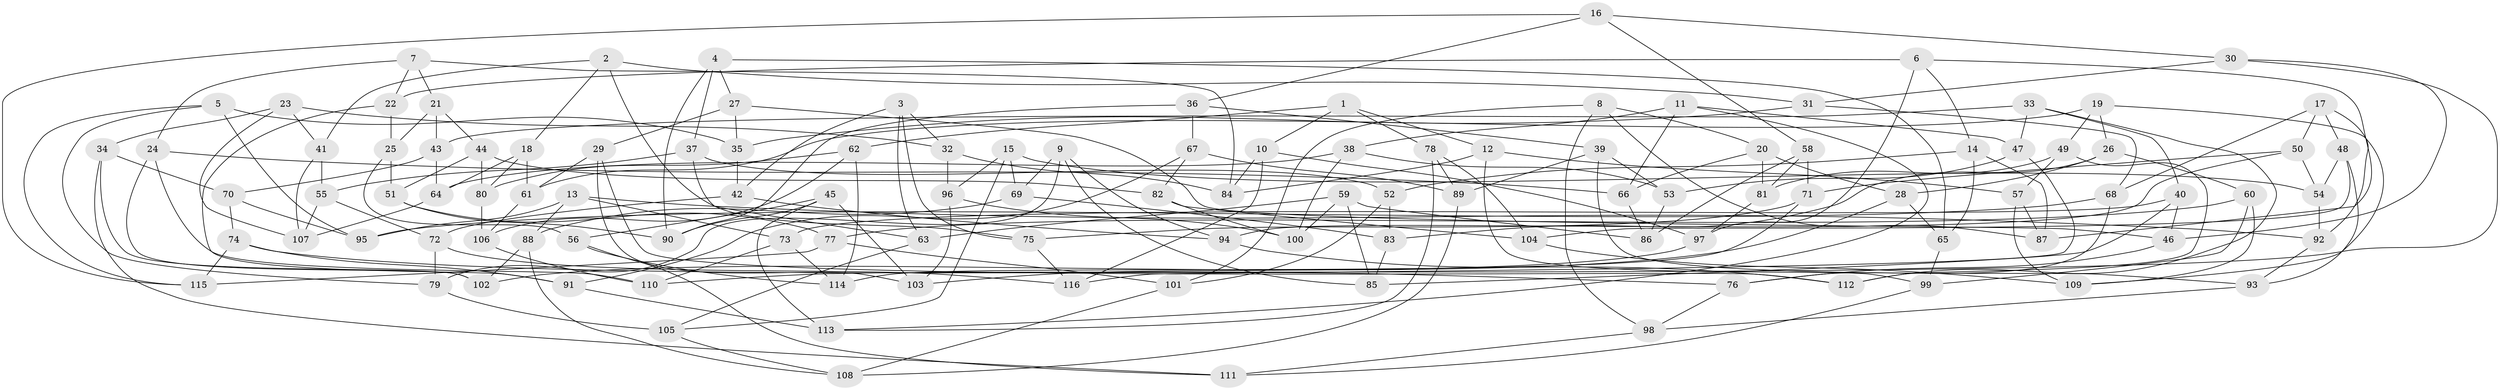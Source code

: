 // coarse degree distribution, {12: 0.017241379310344827, 4: 0.46551724137931033, 8: 0.05172413793103448, 14: 0.034482758620689655, 6: 0.22413793103448276, 3: 0.05172413793103448, 7: 0.05172413793103448, 5: 0.06896551724137931, 15: 0.017241379310344827, 11: 0.017241379310344827}
// Generated by graph-tools (version 1.1) at 2025/21/03/04/25 18:21:00]
// undirected, 116 vertices, 232 edges
graph export_dot {
graph [start="1"]
  node [color=gray90,style=filled];
  1;
  2;
  3;
  4;
  5;
  6;
  7;
  8;
  9;
  10;
  11;
  12;
  13;
  14;
  15;
  16;
  17;
  18;
  19;
  20;
  21;
  22;
  23;
  24;
  25;
  26;
  27;
  28;
  29;
  30;
  31;
  32;
  33;
  34;
  35;
  36;
  37;
  38;
  39;
  40;
  41;
  42;
  43;
  44;
  45;
  46;
  47;
  48;
  49;
  50;
  51;
  52;
  53;
  54;
  55;
  56;
  57;
  58;
  59;
  60;
  61;
  62;
  63;
  64;
  65;
  66;
  67;
  68;
  69;
  70;
  71;
  72;
  73;
  74;
  75;
  76;
  77;
  78;
  79;
  80;
  81;
  82;
  83;
  84;
  85;
  86;
  87;
  88;
  89;
  90;
  91;
  92;
  93;
  94;
  95;
  96;
  97;
  98;
  99;
  100;
  101;
  102;
  103;
  104;
  105;
  106;
  107;
  108;
  109;
  110;
  111;
  112;
  113;
  114;
  115;
  116;
  1 -- 78;
  1 -- 12;
  1 -- 62;
  1 -- 10;
  2 -- 18;
  2 -- 41;
  2 -- 31;
  2 -- 75;
  3 -- 75;
  3 -- 32;
  3 -- 63;
  3 -- 42;
  4 -- 27;
  4 -- 65;
  4 -- 37;
  4 -- 90;
  5 -- 35;
  5 -- 95;
  5 -- 79;
  5 -- 115;
  6 -- 97;
  6 -- 14;
  6 -- 87;
  6 -- 22;
  7 -- 21;
  7 -- 22;
  7 -- 24;
  7 -- 84;
  8 -- 98;
  8 -- 101;
  8 -- 20;
  8 -- 87;
  9 -- 79;
  9 -- 85;
  9 -- 69;
  9 -- 94;
  10 -- 84;
  10 -- 97;
  10 -- 116;
  11 -- 113;
  11 -- 66;
  11 -- 47;
  11 -- 38;
  12 -- 99;
  12 -- 57;
  12 -- 84;
  13 -- 95;
  13 -- 88;
  13 -- 73;
  13 -- 92;
  14 -- 65;
  14 -- 52;
  14 -- 87;
  15 -- 69;
  15 -- 54;
  15 -- 96;
  15 -- 105;
  16 -- 115;
  16 -- 30;
  16 -- 36;
  16 -- 58;
  17 -- 48;
  17 -- 92;
  17 -- 50;
  17 -- 68;
  18 -- 61;
  18 -- 80;
  18 -- 64;
  19 -- 49;
  19 -- 61;
  19 -- 26;
  19 -- 109;
  20 -- 81;
  20 -- 28;
  20 -- 66;
  21 -- 43;
  21 -- 44;
  21 -- 25;
  22 -- 25;
  22 -- 91;
  23 -- 32;
  23 -- 34;
  23 -- 107;
  23 -- 41;
  24 -- 110;
  24 -- 66;
  24 -- 102;
  25 -- 56;
  25 -- 51;
  26 -- 60;
  26 -- 83;
  26 -- 28;
  27 -- 29;
  27 -- 35;
  27 -- 46;
  28 -- 65;
  28 -- 102;
  29 -- 103;
  29 -- 112;
  29 -- 61;
  30 -- 31;
  30 -- 110;
  30 -- 46;
  31 -- 35;
  31 -- 68;
  32 -- 96;
  32 -- 84;
  33 -- 40;
  33 -- 43;
  33 -- 112;
  33 -- 47;
  34 -- 111;
  34 -- 70;
  34 -- 102;
  35 -- 42;
  36 -- 39;
  36 -- 67;
  36 -- 90;
  37 -- 63;
  37 -- 55;
  37 -- 52;
  38 -- 64;
  38 -- 100;
  38 -- 53;
  39 -- 89;
  39 -- 53;
  39 -- 93;
  40 -- 46;
  40 -- 73;
  40 -- 85;
  41 -- 55;
  41 -- 107;
  42 -- 94;
  42 -- 72;
  43 -- 70;
  43 -- 64;
  44 -- 82;
  44 -- 80;
  44 -- 51;
  45 -- 56;
  45 -- 103;
  45 -- 90;
  45 -- 113;
  46 -- 76;
  47 -- 53;
  47 -- 116;
  48 -- 93;
  48 -- 104;
  48 -- 54;
  49 -- 112;
  49 -- 57;
  49 -- 81;
  50 -- 54;
  50 -- 71;
  50 -- 94;
  51 -- 90;
  51 -- 77;
  52 -- 83;
  52 -- 101;
  53 -- 86;
  54 -- 92;
  55 -- 107;
  55 -- 72;
  56 -- 111;
  56 -- 114;
  57 -- 109;
  57 -- 87;
  58 -- 71;
  58 -- 81;
  58 -- 86;
  59 -- 63;
  59 -- 86;
  59 -- 100;
  59 -- 85;
  60 -- 99;
  60 -- 109;
  60 -- 77;
  61 -- 106;
  62 -- 114;
  62 -- 80;
  62 -- 106;
  63 -- 105;
  64 -- 107;
  65 -- 99;
  66 -- 86;
  67 -- 91;
  67 -- 89;
  67 -- 82;
  68 -- 76;
  68 -- 95;
  69 -- 88;
  69 -- 83;
  70 -- 95;
  70 -- 74;
  71 -- 75;
  71 -- 114;
  72 -- 79;
  72 -- 116;
  73 -- 114;
  73 -- 110;
  74 -- 76;
  74 -- 91;
  74 -- 115;
  75 -- 116;
  76 -- 98;
  77 -- 115;
  77 -- 101;
  78 -- 104;
  78 -- 89;
  78 -- 113;
  79 -- 105;
  80 -- 106;
  81 -- 97;
  82 -- 100;
  82 -- 104;
  83 -- 85;
  88 -- 108;
  88 -- 102;
  89 -- 108;
  91 -- 113;
  92 -- 93;
  93 -- 98;
  94 -- 112;
  96 -- 103;
  96 -- 100;
  97 -- 103;
  98 -- 111;
  99 -- 111;
  101 -- 108;
  104 -- 109;
  105 -- 108;
  106 -- 110;
}
